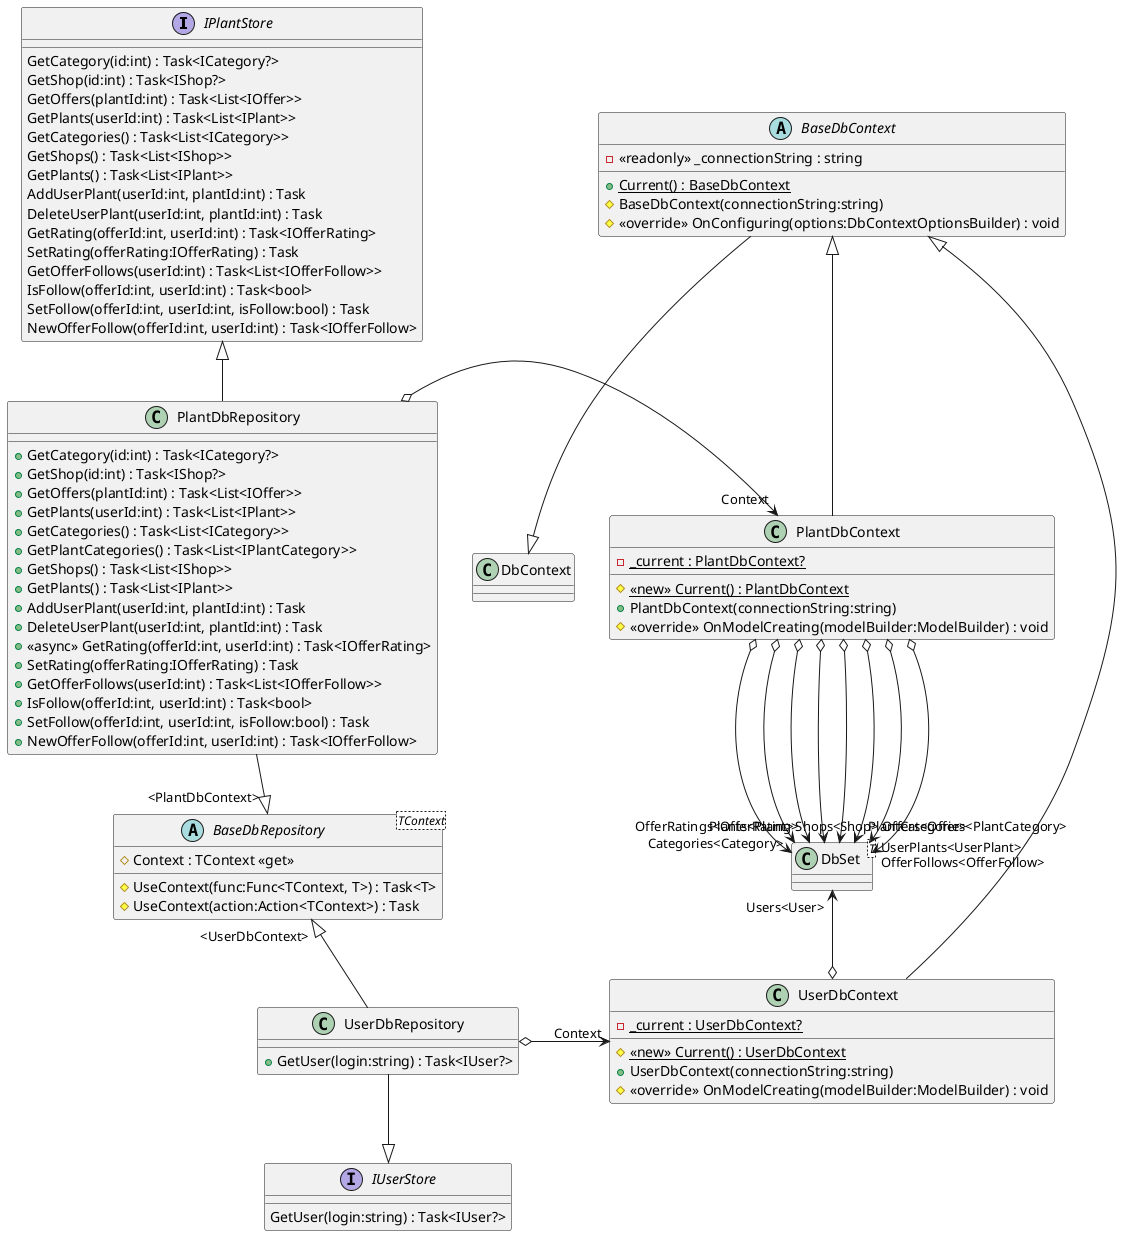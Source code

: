 ﻿@startuml
interface IPlantStore {
    GetCategory(id:int) : Task<ICategory?>
    GetShop(id:int) : Task<IShop?>
    GetOffers(plantId:int) : Task<List<IOffer>>
    GetPlants(userId:int) : Task<List<IPlant>>
    GetCategories() : Task<List<ICategory>>
    GetShops() : Task<List<IShop>>
    GetPlants() : Task<List<IPlant>>
    AddUserPlant(userId:int, plantId:int) : Task
    DeleteUserPlant(userId:int, plantId:int) : Task
    GetRating(offerId:int, userId:int) : Task<IOfferRating>
    SetRating(offerRating:IOfferRating) : Task
    GetOfferFollows(userId:int) : Task<List<IOfferFollow>>
    IsFollow(offerId:int, userId:int) : Task<bool>
    SetFollow(offerId:int, userId:int, isFollow:bool) : Task
    NewOfferFollow(offerId:int, userId:int) : Task<IOfferFollow>
}
interface IUserStore {
    GetUser(login:string) : Task<IUser?>
}
abstract class "BaseDbRepository"<TContext> {
    # Context : TContext <<get>>
    # UseContext(func:Func<TContext, T>) : Task<T>
    # UseContext(action:Action<TContext>) : Task
}
class PlantDbRepository {
    + GetCategory(id:int) : Task<ICategory?>
    + GetShop(id:int) : Task<IShop?>
    + GetOffers(plantId:int) : Task<List<IOffer>>
    + GetPlants(userId:int) : Task<List<IPlant>>
    + GetCategories() : Task<List<ICategory>>
    + GetPlantCategories() : Task<List<IPlantCategory>>
    + GetShops() : Task<List<IShop>>
    + GetPlants() : Task<List<IPlant>>
    + AddUserPlant(userId:int, plantId:int) : Task
    + DeleteUserPlant(userId:int, plantId:int) : Task
    + <<async>> GetRating(offerId:int, userId:int) : Task<IOfferRating>
    + SetRating(offerRating:IOfferRating) : Task
    + GetOfferFollows(userId:int) : Task<List<IOfferFollow>>
    + IsFollow(offerId:int, userId:int) : Task<bool>
    + SetFollow(offerId:int, userId:int, isFollow:bool) : Task
    + NewOfferFollow(offerId:int, userId:int) : Task<IOfferFollow>
}
"BaseDbRepository" "<PlantDbContext>" <|-u- PlantDbRepository
IPlantStore <|-- PlantDbRepository
class UserDbRepository {
    + GetUser(login:string) : Task<IUser?>
}
"BaseDbRepository" "<UserDbContext>" <|-- UserDbRepository
IUserStore <|-u- UserDbRepository


abstract class BaseDbContext {
    + {static} Current() : BaseDbContext
    - <<readonly>> _connectionString : string
    # BaseDbContext(connectionString:string)
    # <<override>> OnConfiguring(options:DbContextOptionsBuilder) : void
}
DbContext <|-u- BaseDbContext
class PlantDbContext {
    - {static} _current : PlantDbContext?
    # <<new>> {static} Current() : PlantDbContext
    + PlantDbContext(connectionString:string)
    # <<override>> OnModelCreating(modelBuilder:ModelBuilder) : void
}
class "DbSet"<T> {
}
BaseDbContext <|-- PlantDbContext
PlantDbContext o-d-> "Categories<Category>" "DbSet"
PlantDbContext o-d-> "Shops<Shop>" "DbSet"
PlantDbContext o-d-> "Plants<Plant>" "DbSet"
PlantDbContext o-d-> "Offers<Offer>" "DbSet"
PlantDbContext o-d-> "PlantCategories<PlantCategory>" "DbSet"
PlantDbContext o-d-> "UserPlants<UserPlant>" "DbSet"
PlantDbContext o-d-> "OfferRatings<OfferRating>" "DbSet"
PlantDbContext o-d-> "OfferFollows<OfferFollow>" "DbSet"
class UserDbContext {
    - {static} _current : UserDbContext?
    # <<new>> {static} Current() : UserDbContext
    + UserDbContext(connectionString:string)
    # <<override>> OnModelCreating(modelBuilder:ModelBuilder) : void
}
BaseDbContext <|-- UserDbContext
UserDbContext o-u-> "Users<User>" "DbSet"

PlantDbRepository o-> "Context" "PlantDbContext"
UserDbRepository o-> "Context" "UserDbContext"
@enduml
